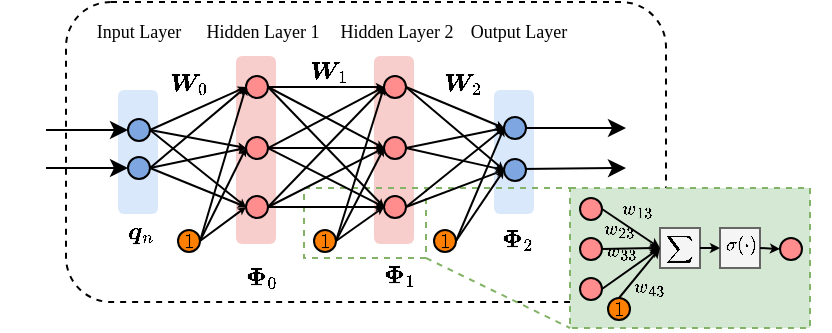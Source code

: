 <mxfile version="26.2.15">
  <diagram name="Page-1" id="PO6AWBiZqA4K_4CGN0Es">
    <mxGraphModel dx="407" dy="222" grid="1" gridSize="10" guides="1" tooltips="1" connect="1" arrows="1" fold="1" page="1" pageScale="1" pageWidth="1200" pageHeight="1600" math="1" shadow="0">
      <root>
        <mxCell id="0" />
        <mxCell id="-joh_1QA3JhNHQXmWk5C-199" value="area" style="locked=1;" parent="0" />
        <mxCell id="FAgdxb8KmqYoFSVoBM0i-1" value="" style="rounded=1;whiteSpace=wrap;html=1;dashed=1;" parent="-joh_1QA3JhNHQXmWk5C-199" vertex="1">
          <mxGeometry x="470" y="237" width="300" height="150" as="geometry" />
        </mxCell>
        <object label="DNN Boxes" id="ntlW8NFhvoEF-g6CEwiz-96">
          <mxCell style="locked=1;" parent="0" />
        </object>
        <mxCell id="-joh_1QA3JhNHQXmWk5C-141" value="" style="rounded=1;whiteSpace=wrap;html=1;strokeColor=none;fillColor=#dae8fc;" parent="ntlW8NFhvoEF-g6CEwiz-96" vertex="1">
          <mxGeometry x="496" y="281" width="20" height="62" as="geometry" />
        </mxCell>
        <mxCell id="-joh_1QA3JhNHQXmWk5C-143" value="" style="rounded=1;whiteSpace=wrap;html=1;strokeColor=none;fillColor=#f8cecc;" parent="ntlW8NFhvoEF-g6CEwiz-96" vertex="1">
          <mxGeometry x="555" y="264" width="20" height="94" as="geometry" />
        </mxCell>
        <mxCell id="-joh_1QA3JhNHQXmWk5C-145" value="" style="rounded=1;whiteSpace=wrap;html=1;strokeColor=none;fillColor=#f8cecc;" parent="ntlW8NFhvoEF-g6CEwiz-96" vertex="1">
          <mxGeometry x="624" y="264" width="20" height="94" as="geometry" />
        </mxCell>
        <mxCell id="-joh_1QA3JhNHQXmWk5C-146" value="" style="rounded=1;whiteSpace=wrap;html=1;strokeColor=none;fillColor=#dae8fc;" parent="ntlW8NFhvoEF-g6CEwiz-96" vertex="1">
          <mxGeometry x="684" y="281" width="20" height="62" as="geometry" />
        </mxCell>
        <mxCell id="-joh_1QA3JhNHQXmWk5C-209" value="Global signal" style="locked=1;" parent="0" />
        <mxCell id="-joh_1QA3JhNHQXmWk5C-210" value="" style="endArrow=classic;html=1;rounded=0;entryX=0;entryY=0.5;entryDx=0;entryDy=0;" parent="-joh_1QA3JhNHQXmWk5C-209" target="-joh_1QA3JhNHQXmWk5C-70" edge="1">
          <mxGeometry width="50" height="50" relative="1" as="geometry">
            <mxPoint x="460" y="301" as="sourcePoint" />
            <mxPoint x="450" y="370" as="targetPoint" />
          </mxGeometry>
        </mxCell>
        <mxCell id="-joh_1QA3JhNHQXmWk5C-212" value="" style="endArrow=classic;html=1;rounded=0;entryX=0;entryY=0.5;entryDx=0;entryDy=0;" parent="-joh_1QA3JhNHQXmWk5C-209" target="-joh_1QA3JhNHQXmWk5C-69" edge="1">
          <mxGeometry width="50" height="50" relative="1" as="geometry">
            <mxPoint x="460" y="320" as="sourcePoint" />
            <mxPoint x="511" y="311" as="targetPoint" />
          </mxGeometry>
        </mxCell>
        <mxCell id="-joh_1QA3JhNHQXmWk5C-213" value="" style="endArrow=classic;html=1;rounded=0;exitX=1;exitY=0.5;exitDx=0;exitDy=0;" parent="-joh_1QA3JhNHQXmWk5C-209" source="-joh_1QA3JhNHQXmWk5C-65" edge="1">
          <mxGeometry width="50" height="50" relative="1" as="geometry">
            <mxPoint x="900" y="330" as="sourcePoint" />
            <mxPoint x="750" y="300" as="targetPoint" />
          </mxGeometry>
        </mxCell>
        <mxCell id="-joh_1QA3JhNHQXmWk5C-214" value="" style="endArrow=classic;html=1;rounded=0;exitX=0.76;exitY=0.45;exitDx=0;exitDy=0;exitPerimeter=0;" parent="-joh_1QA3JhNHQXmWk5C-209" source="-joh_1QA3JhNHQXmWk5C-64" edge="1">
          <mxGeometry width="50" height="50" relative="1" as="geometry">
            <mxPoint x="460" y="330" as="sourcePoint" />
            <mxPoint x="750" y="320" as="targetPoint" />
          </mxGeometry>
        </mxCell>
        <object label="Small Area" id="ntlW8NFhvoEF-g6CEwiz-32">
          <mxCell style="locked=1;" parent="0" />
        </object>
        <mxCell id="-joh_1QA3JhNHQXmWk5C-157" value="" style="rounded=1;whiteSpace=wrap;html=1;shadow=0;fillColor=none;strokeColor=#82b366;strokeWidth=1;arcSize=0;dashed=1;" parent="ntlW8NFhvoEF-g6CEwiz-32" vertex="1">
          <mxGeometry x="589" y="330" width="61" height="35" as="geometry" />
        </mxCell>
        <mxCell id="-joh_1QA3JhNHQXmWk5C-159" value="" style="rounded=1;whiteSpace=wrap;html=1;arcSize=0;dashed=1;fillColor=#d5e8d4;strokeColor=#82b366;" parent="ntlW8NFhvoEF-g6CEwiz-32" vertex="1">
          <mxGeometry x="722" y="330" width="120" height="70" as="geometry" />
        </mxCell>
        <mxCell id="-joh_1QA3JhNHQXmWk5C-161" value="" style="endArrow=none;html=1;rounded=0;exitX=0;exitY=0;exitDx=0;exitDy=0;entryX=0;entryY=0;entryDx=0;entryDy=0;dashed=1;fillColor=#d5e8d4;strokeColor=#82b366;" parent="ntlW8NFhvoEF-g6CEwiz-32" source="-joh_1QA3JhNHQXmWk5C-157" target="-joh_1QA3JhNHQXmWk5C-159" edge="1">
          <mxGeometry width="50" height="50" relative="1" as="geometry">
            <mxPoint x="690" y="310" as="sourcePoint" />
            <mxPoint x="740" y="260" as="targetPoint" />
          </mxGeometry>
        </mxCell>
        <mxCell id="-joh_1QA3JhNHQXmWk5C-162" value="" style="endArrow=none;html=1;rounded=0;exitX=1;exitY=1;exitDx=0;exitDy=0;entryX=0;entryY=1;entryDx=0;entryDy=0;dashed=1;fillColor=#d5e8d4;strokeColor=#82b366;" parent="ntlW8NFhvoEF-g6CEwiz-32" source="-joh_1QA3JhNHQXmWk5C-157" target="-joh_1QA3JhNHQXmWk5C-159" edge="1">
          <mxGeometry width="50" height="50" relative="1" as="geometry">
            <mxPoint x="660" y="340" as="sourcePoint" />
            <mxPoint x="750" y="245" as="targetPoint" />
          </mxGeometry>
        </mxCell>
        <object label="Small Boxes" id="-joh_1QA3JhNHQXmWk5C-169">
          <mxCell style="locked=1;" parent="0" />
        </object>
        <mxCell id="-joh_1QA3JhNHQXmWk5C-170" value="" style="whiteSpace=wrap;html=1;fillColor=#f5f5f5;fontColor=#333333;strokeColor=#666666;" parent="-joh_1QA3JhNHQXmWk5C-169" vertex="1">
          <mxGeometry x="767" y="350" width="20" height="20" as="geometry" />
        </mxCell>
        <mxCell id="-joh_1QA3JhNHQXmWk5C-193" value="" style="whiteSpace=wrap;html=1;fillColor=#f5f5f5;fontColor=#333333;strokeColor=#666666;" parent="-joh_1QA3JhNHQXmWk5C-169" vertex="1">
          <mxGeometry x="797" y="350" width="20" height="20" as="geometry" />
        </mxCell>
        <object label="Small signal" id="-joh_1QA3JhNHQXmWk5C-177">
          <mxCell style="locked=1;" parent="0" />
        </object>
        <mxCell id="-joh_1QA3JhNHQXmWk5C-181" value="" style="endArrow=classic;html=1;rounded=0;exitX=1;exitY=0.5;exitDx=0;exitDy=0;entryX=0;entryY=0.5;entryDx=0;entryDy=0;strokeWidth=1;endSize=2;" parent="-joh_1QA3JhNHQXmWk5C-177" source="-joh_1QA3JhNHQXmWk5C-175" target="-joh_1QA3JhNHQXmWk5C-170" edge="1">
          <mxGeometry width="50" height="50" relative="1" as="geometry">
            <mxPoint x="737" y="375" as="sourcePoint" />
            <mxPoint x="787" y="325" as="targetPoint" />
          </mxGeometry>
        </mxCell>
        <mxCell id="-joh_1QA3JhNHQXmWk5C-182" value="" style="endArrow=classic;html=1;rounded=0;exitX=0.5;exitY=0;exitDx=0;exitDy=0;entryX=0;entryY=0.5;entryDx=0;entryDy=0;strokeWidth=1;endSize=2;" parent="-joh_1QA3JhNHQXmWk5C-177" source="-joh_1QA3JhNHQXmWk5C-176" target="-joh_1QA3JhNHQXmWk5C-170" edge="1">
          <mxGeometry width="50" height="50" relative="1" as="geometry">
            <mxPoint x="748" y="391" as="sourcePoint" />
            <mxPoint x="766" y="371" as="targetPoint" />
          </mxGeometry>
        </mxCell>
        <mxCell id="-joh_1QA3JhNHQXmWk5C-183" value="" style="endArrow=classic;html=1;rounded=0;exitX=1;exitY=0.5;exitDx=0;exitDy=0;entryX=0;entryY=0.5;entryDx=0;entryDy=0;strokeWidth=1;endSize=2;" parent="-joh_1QA3JhNHQXmWk5C-177" source="-joh_1QA3JhNHQXmWk5C-174" target="-joh_1QA3JhNHQXmWk5C-170" edge="1">
          <mxGeometry width="50" height="50" relative="1" as="geometry">
            <mxPoint x="757" y="395" as="sourcePoint" />
            <mxPoint x="766" y="371" as="targetPoint" />
          </mxGeometry>
        </mxCell>
        <mxCell id="-joh_1QA3JhNHQXmWk5C-184" value="" style="endArrow=classic;html=1;rounded=0;exitX=1;exitY=0.5;exitDx=0;exitDy=0;entryX=0;entryY=0.5;entryDx=0;entryDy=0;strokeWidth=1;endSize=2;" parent="-joh_1QA3JhNHQXmWk5C-177" source="-joh_1QA3JhNHQXmWk5C-173" target="-joh_1QA3JhNHQXmWk5C-170" edge="1">
          <mxGeometry width="50" height="50" relative="1" as="geometry">
            <mxPoint x="748" y="370" as="sourcePoint" />
            <mxPoint x="766" y="371" as="targetPoint" />
          </mxGeometry>
        </mxCell>
        <mxCell id="-joh_1QA3JhNHQXmWk5C-192" value="" style="endArrow=classic;html=1;rounded=0;exitX=1;exitY=0.5;exitDx=0;exitDy=0;strokeWidth=1;endSize=2;" parent="-joh_1QA3JhNHQXmWk5C-177" source="-joh_1QA3JhNHQXmWk5C-170" edge="1">
          <mxGeometry width="50" height="50" relative="1" as="geometry">
            <mxPoint x="748" y="351" as="sourcePoint" />
            <mxPoint x="797" y="360" as="targetPoint" />
          </mxGeometry>
        </mxCell>
        <mxCell id="-joh_1QA3JhNHQXmWk5C-196" value="" style="endArrow=classic;html=1;rounded=0;strokeWidth=1;endSize=2;exitX=1;exitY=0.5;exitDx=0;exitDy=0;entryX=0;entryY=0.5;entryDx=0;entryDy=0;" parent="-joh_1QA3JhNHQXmWk5C-177" source="-joh_1QA3JhNHQXmWk5C-193" target="-joh_1QA3JhNHQXmWk5C-195" edge="1">
          <mxGeometry width="50" height="50" relative="1" as="geometry">
            <mxPoint x="787" y="295" as="sourcePoint" />
            <mxPoint x="837" y="305" as="targetPoint" />
          </mxGeometry>
        </mxCell>
        <object label="Small Greec" id="-joh_1QA3JhNHQXmWk5C-171">
          <mxCell style="locked=1;" parent="0" />
        </object>
        <mxCell id="-joh_1QA3JhNHQXmWk5C-172" value="$$\sum$$" style="text;html=1;align=center;verticalAlign=middle;resizable=0;points=[];autosize=1;strokeColor=none;fillColor=none;fontSize=8;" parent="-joh_1QA3JhNHQXmWk5C-171" vertex="1">
          <mxGeometry x="746" y="350" width="60" height="20" as="geometry" />
        </mxCell>
        <mxCell id="-joh_1QA3JhNHQXmWk5C-186" value="$$w_{13}$$" style="text;html=1;align=center;verticalAlign=middle;resizable=0;points=[];autosize=1;strokeColor=none;fillColor=none;fontSize=8;" parent="-joh_1QA3JhNHQXmWk5C-171" vertex="1">
          <mxGeometry x="720" y="331" width="70" height="20" as="geometry" />
        </mxCell>
        <mxCell id="-joh_1QA3JhNHQXmWk5C-187" value="$$w_{23}$$" style="text;html=1;align=center;verticalAlign=middle;resizable=0;points=[];autosize=1;strokeColor=none;fillColor=none;fontSize=8;" parent="-joh_1QA3JhNHQXmWk5C-171" vertex="1">
          <mxGeometry x="711" y="341" width="70" height="20" as="geometry" />
        </mxCell>
        <mxCell id="-joh_1QA3JhNHQXmWk5C-188" value="$$w_{33}$$" style="text;html=1;align=center;verticalAlign=middle;resizable=0;points=[];autosize=1;strokeColor=none;fillColor=none;fontSize=8;" parent="-joh_1QA3JhNHQXmWk5C-171" vertex="1">
          <mxGeometry x="712" y="352" width="70" height="20" as="geometry" />
        </mxCell>
        <mxCell id="-joh_1QA3JhNHQXmWk5C-189" value="$$w_{43}$$" style="text;html=1;align=center;verticalAlign=middle;resizable=0;points=[];autosize=1;strokeColor=none;fillColor=none;fontSize=8;" parent="-joh_1QA3JhNHQXmWk5C-171" vertex="1">
          <mxGeometry x="726" y="370" width="70" height="20" as="geometry" />
        </mxCell>
        <mxCell id="-joh_1QA3JhNHQXmWk5C-194" value="$$\sigma(\cdot)$$" style="text;html=1;align=center;verticalAlign=middle;resizable=0;points=[];autosize=1;strokeColor=none;fillColor=none;fontSize=8;" parent="-joh_1QA3JhNHQXmWk5C-171" vertex="1">
          <mxGeometry x="762" y="348" width="90" height="20" as="geometry" />
        </mxCell>
        <object label="Small weight" id="-joh_1QA3JhNHQXmWk5C-168">
          <mxCell style="" parent="0" />
        </object>
        <mxCell id="-joh_1QA3JhNHQXmWk5C-173" value="" style="ellipse;whiteSpace=wrap;html=1;aspect=fixed;fillColor=#FF8D8D;" parent="-joh_1QA3JhNHQXmWk5C-168" vertex="1">
          <mxGeometry x="727" y="335.0" width="11" height="11" as="geometry" />
        </mxCell>
        <mxCell id="-joh_1QA3JhNHQXmWk5C-174" value="" style="ellipse;whiteSpace=wrap;html=1;aspect=fixed;fillColor=#FF8D8D;" parent="-joh_1QA3JhNHQXmWk5C-168" vertex="1">
          <mxGeometry x="727" y="355.0" width="11" height="11" as="geometry" />
        </mxCell>
        <mxCell id="-joh_1QA3JhNHQXmWk5C-175" value="" style="ellipse;whiteSpace=wrap;html=1;aspect=fixed;fillColor=#FF8D8D;" parent="-joh_1QA3JhNHQXmWk5C-168" vertex="1">
          <mxGeometry x="727" y="375.0" width="11" height="11" as="geometry" />
        </mxCell>
        <mxCell id="-joh_1QA3JhNHQXmWk5C-176" value="&lt;span style=&quot;font-size: 9px;&quot;&gt;$$1$$&lt;/span&gt;" style="ellipse;whiteSpace=wrap;html=1;aspect=fixed;fillColor=#FF8000;" parent="-joh_1QA3JhNHQXmWk5C-168" vertex="1">
          <mxGeometry x="741" y="385.0" width="11" height="11" as="geometry" />
        </mxCell>
        <mxCell id="-joh_1QA3JhNHQXmWk5C-195" value="" style="ellipse;whiteSpace=wrap;html=1;aspect=fixed;fillColor=#FF8D8D;" parent="-joh_1QA3JhNHQXmWk5C-168" vertex="1">
          <mxGeometry x="827" y="355.0" width="11" height="11" as="geometry" />
        </mxCell>
        <object label="DNN signal" id="PvffXtldvGFclzvf1Mkj-34">
          <mxCell style="locked=1;" parent="0" />
        </object>
        <mxCell id="-joh_1QA3JhNHQXmWk5C-73" value="" style="endArrow=classic;html=1;rounded=0;exitX=1;exitY=0.5;exitDx=0;exitDy=0;entryX=0;entryY=0.5;entryDx=0;entryDy=0;strokeWidth=1;endSize=1;" parent="PvffXtldvGFclzvf1Mkj-34" source="-joh_1QA3JhNHQXmWk5C-70" target="-joh_1QA3JhNHQXmWk5C-68" edge="1">
          <mxGeometry width="50" height="50" relative="1" as="geometry">
            <mxPoint x="580" y="330" as="sourcePoint" />
            <mxPoint x="630" y="280" as="targetPoint" />
          </mxGeometry>
        </mxCell>
        <mxCell id="-joh_1QA3JhNHQXmWk5C-95" value="" style="endArrow=classic;html=1;rounded=0;exitX=1;exitY=0.5;exitDx=0;exitDy=0;entryX=0;entryY=0.5;entryDx=0;entryDy=0;strokeWidth=1;endSize=1;" parent="PvffXtldvGFclzvf1Mkj-34" source="-joh_1QA3JhNHQXmWk5C-69" target="-joh_1QA3JhNHQXmWk5C-68" edge="1">
          <mxGeometry width="50" height="50" relative="1" as="geometry">
            <mxPoint x="540" y="320" as="sourcePoint" />
            <mxPoint x="570" y="350" as="targetPoint" />
          </mxGeometry>
        </mxCell>
        <mxCell id="-joh_1QA3JhNHQXmWk5C-96" value="" style="endArrow=classic;html=1;rounded=0;exitX=1;exitY=0.5;exitDx=0;exitDy=0;entryX=0;entryY=0.5;entryDx=0;entryDy=0;strokeWidth=1;endSize=1;" parent="PvffXtldvGFclzvf1Mkj-34" source="-joh_1QA3JhNHQXmWk5C-69" target="-joh_1QA3JhNHQXmWk5C-66" edge="1">
          <mxGeometry width="50" height="50" relative="1" as="geometry">
            <mxPoint x="550" y="330" as="sourcePoint" />
            <mxPoint x="580" y="360" as="targetPoint" />
          </mxGeometry>
        </mxCell>
        <mxCell id="-joh_1QA3JhNHQXmWk5C-97" value="" style="endArrow=classic;html=1;rounded=0;exitX=1;exitY=0.5;exitDx=0;exitDy=0;entryX=0;entryY=0.5;entryDx=0;entryDy=0;strokeWidth=1;endSize=1;" parent="PvffXtldvGFclzvf1Mkj-34" source="-joh_1QA3JhNHQXmWk5C-69" target="-joh_1QA3JhNHQXmWk5C-67" edge="1">
          <mxGeometry width="50" height="50" relative="1" as="geometry">
            <mxPoint x="560" y="340" as="sourcePoint" />
            <mxPoint x="590" y="370" as="targetPoint" />
          </mxGeometry>
        </mxCell>
        <mxCell id="-joh_1QA3JhNHQXmWk5C-98" value="" style="endArrow=classic;html=1;rounded=0;exitX=1;exitY=0.5;exitDx=0;exitDy=0;entryX=0;entryY=0.5;entryDx=0;entryDy=0;strokeWidth=1;endSize=1;" parent="PvffXtldvGFclzvf1Mkj-34" source="-joh_1QA3JhNHQXmWk5C-70" target="-joh_1QA3JhNHQXmWk5C-66" edge="1">
          <mxGeometry width="50" height="50" relative="1" as="geometry">
            <mxPoint x="570" y="350" as="sourcePoint" />
            <mxPoint x="600" y="380" as="targetPoint" />
          </mxGeometry>
        </mxCell>
        <mxCell id="-joh_1QA3JhNHQXmWk5C-99" value="" style="endArrow=classic;html=1;rounded=0;exitX=1;exitY=0.5;exitDx=0;exitDy=0;entryX=0;entryY=0.5;entryDx=0;entryDy=0;strokeWidth=1;endSize=1;" parent="PvffXtldvGFclzvf1Mkj-34" source="-joh_1QA3JhNHQXmWk5C-70" target="-joh_1QA3JhNHQXmWk5C-67" edge="1">
          <mxGeometry width="50" height="50" relative="1" as="geometry">
            <mxPoint x="580" y="360" as="sourcePoint" />
            <mxPoint x="610" y="390" as="targetPoint" />
          </mxGeometry>
        </mxCell>
        <mxCell id="-joh_1QA3JhNHQXmWk5C-107" value="" style="endArrow=classic;html=1;rounded=0;exitX=1;exitY=0.5;exitDx=0;exitDy=0;entryX=0;entryY=0.5;entryDx=0;entryDy=0;strokeWidth=1;endSize=1;" parent="PvffXtldvGFclzvf1Mkj-34" source="-joh_1QA3JhNHQXmWk5C-104" target="-joh_1QA3JhNHQXmWk5C-68" edge="1">
          <mxGeometry width="50" height="50" relative="1" as="geometry">
            <mxPoint x="540" y="320" as="sourcePoint" />
            <mxPoint x="570" y="350" as="targetPoint" />
          </mxGeometry>
        </mxCell>
        <mxCell id="-joh_1QA3JhNHQXmWk5C-108" value="" style="endArrow=classic;html=1;rounded=0;exitX=1;exitY=0.5;exitDx=0;exitDy=0;entryX=0;entryY=0.5;entryDx=0;entryDy=0;strokeWidth=1;endSize=1;" parent="PvffXtldvGFclzvf1Mkj-34" source="-joh_1QA3JhNHQXmWk5C-104" target="-joh_1QA3JhNHQXmWk5C-67" edge="1">
          <mxGeometry width="50" height="50" relative="1" as="geometry">
            <mxPoint x="550" y="330" as="sourcePoint" />
            <mxPoint x="580" y="360" as="targetPoint" />
          </mxGeometry>
        </mxCell>
        <mxCell id="-joh_1QA3JhNHQXmWk5C-109" value="" style="endArrow=classic;html=1;rounded=0;exitX=1;exitY=0.5;exitDx=0;exitDy=0;entryX=0;entryY=0.5;entryDx=0;entryDy=0;strokeWidth=1;endSize=1;" parent="PvffXtldvGFclzvf1Mkj-34" source="-joh_1QA3JhNHQXmWk5C-104" target="-joh_1QA3JhNHQXmWk5C-66" edge="1">
          <mxGeometry width="50" height="50" relative="1" as="geometry">
            <mxPoint x="560" y="340" as="sourcePoint" />
            <mxPoint x="590" y="370" as="targetPoint" />
          </mxGeometry>
        </mxCell>
        <mxCell id="-joh_1QA3JhNHQXmWk5C-110" value="" style="endArrow=classic;html=1;rounded=0;exitX=1;exitY=0.5;exitDx=0;exitDy=0;entryX=0;entryY=0.5;entryDx=0;entryDy=0;strokeWidth=1;endSize=1;" parent="PvffXtldvGFclzvf1Mkj-34" source="-joh_1QA3JhNHQXmWk5C-105" target="-joh_1QA3JhNHQXmWk5C-63" edge="1">
          <mxGeometry width="50" height="50" relative="1" as="geometry">
            <mxPoint x="570" y="350" as="sourcePoint" />
            <mxPoint x="600" y="380" as="targetPoint" />
          </mxGeometry>
        </mxCell>
        <mxCell id="-joh_1QA3JhNHQXmWk5C-111" value="" style="endArrow=classic;html=1;rounded=0;exitX=1;exitY=0.5;exitDx=0;exitDy=0;entryX=0;entryY=0.5;entryDx=0;entryDy=0;strokeWidth=1;endSize=1;" parent="PvffXtldvGFclzvf1Mkj-34" source="-joh_1QA3JhNHQXmWk5C-68" target="-joh_1QA3JhNHQXmWk5C-63" edge="1">
          <mxGeometry width="50" height="50" relative="1" as="geometry">
            <mxPoint x="580" y="360" as="sourcePoint" />
            <mxPoint x="610" y="390" as="targetPoint" />
          </mxGeometry>
        </mxCell>
        <mxCell id="-joh_1QA3JhNHQXmWk5C-112" value="" style="endArrow=classic;html=1;rounded=0;exitX=1;exitY=0.5;exitDx=0;exitDy=0;entryX=0;entryY=0.5;entryDx=0;entryDy=0;strokeWidth=1;endSize=1;" parent="PvffXtldvGFclzvf1Mkj-34" source="-joh_1QA3JhNHQXmWk5C-67" target="-joh_1QA3JhNHQXmWk5C-63" edge="1">
          <mxGeometry width="50" height="50" relative="1" as="geometry">
            <mxPoint x="590" y="370" as="sourcePoint" />
            <mxPoint x="620" y="400" as="targetPoint" />
          </mxGeometry>
        </mxCell>
        <mxCell id="-joh_1QA3JhNHQXmWk5C-113" value="" style="endArrow=classic;html=1;rounded=0;exitX=1;exitY=0.5;exitDx=0;exitDy=0;entryX=0;entryY=0.5;entryDx=0;entryDy=0;strokeWidth=1;endSize=1;" parent="PvffXtldvGFclzvf1Mkj-34" source="-joh_1QA3JhNHQXmWk5C-66" target="-joh_1QA3JhNHQXmWk5C-63" edge="1">
          <mxGeometry width="50" height="50" relative="1" as="geometry">
            <mxPoint x="600" y="380" as="sourcePoint" />
            <mxPoint x="630" y="410" as="targetPoint" />
          </mxGeometry>
        </mxCell>
        <mxCell id="-joh_1QA3JhNHQXmWk5C-114" value="" style="endArrow=classic;html=1;rounded=0;exitX=1;exitY=0.5;exitDx=0;exitDy=0;entryX=0;entryY=0.5;entryDx=0;entryDy=0;strokeWidth=1;endSize=1;" parent="PvffXtldvGFclzvf1Mkj-34" source="-joh_1QA3JhNHQXmWk5C-105" target="-joh_1QA3JhNHQXmWk5C-62" edge="1">
          <mxGeometry width="50" height="50" relative="1" as="geometry">
            <mxPoint x="610" y="390" as="sourcePoint" />
            <mxPoint x="640" y="420" as="targetPoint" />
          </mxGeometry>
        </mxCell>
        <mxCell id="-joh_1QA3JhNHQXmWk5C-115" value="" style="endArrow=classic;html=1;rounded=0;exitX=1;exitY=0.5;exitDx=0;exitDy=0;entryX=0;entryY=0.5;entryDx=0;entryDy=0;strokeWidth=1;endSize=1;" parent="PvffXtldvGFclzvf1Mkj-34" source="-joh_1QA3JhNHQXmWk5C-105" target="-joh_1QA3JhNHQXmWk5C-61" edge="1">
          <mxGeometry width="50" height="50" relative="1" as="geometry">
            <mxPoint x="610" y="350" as="sourcePoint" />
            <mxPoint x="640" y="380" as="targetPoint" />
          </mxGeometry>
        </mxCell>
        <mxCell id="-joh_1QA3JhNHQXmWk5C-117" value="" style="endArrow=classic;html=1;rounded=0;exitX=1;exitY=0.5;exitDx=0;exitDy=0;entryX=0;entryY=0.5;entryDx=0;entryDy=0;strokeWidth=1;endSize=1;" parent="PvffXtldvGFclzvf1Mkj-34" source="-joh_1QA3JhNHQXmWk5C-68" target="-joh_1QA3JhNHQXmWk5C-62" edge="1">
          <mxGeometry width="50" height="50" relative="1" as="geometry">
            <mxPoint x="580" y="320" as="sourcePoint" />
            <mxPoint x="610" y="350" as="targetPoint" />
          </mxGeometry>
        </mxCell>
        <mxCell id="-joh_1QA3JhNHQXmWk5C-118" value="" style="endArrow=classic;html=1;rounded=0;exitX=1;exitY=0.5;exitDx=0;exitDy=0;entryX=0;entryY=0.5;entryDx=0;entryDy=0;strokeWidth=1;endSize=1;" parent="PvffXtldvGFclzvf1Mkj-34" source="-joh_1QA3JhNHQXmWk5C-68" target="-joh_1QA3JhNHQXmWk5C-61" edge="1">
          <mxGeometry width="50" height="50" relative="1" as="geometry">
            <mxPoint x="590" y="330" as="sourcePoint" />
            <mxPoint x="620" y="360" as="targetPoint" />
          </mxGeometry>
        </mxCell>
        <mxCell id="-joh_1QA3JhNHQXmWk5C-119" value="" style="endArrow=classic;html=1;rounded=0;exitX=1;exitY=0.5;exitDx=0;exitDy=0;entryX=0;entryY=0.5;entryDx=0;entryDy=0;strokeWidth=1;endSize=1;" parent="PvffXtldvGFclzvf1Mkj-34" source="-joh_1QA3JhNHQXmWk5C-67" target="-joh_1QA3JhNHQXmWk5C-62" edge="1">
          <mxGeometry width="50" height="50" relative="1" as="geometry">
            <mxPoint x="600" y="340" as="sourcePoint" />
            <mxPoint x="630" y="370" as="targetPoint" />
          </mxGeometry>
        </mxCell>
        <mxCell id="-joh_1QA3JhNHQXmWk5C-120" value="" style="endArrow=classic;html=1;rounded=0;exitX=1;exitY=0.5;exitDx=0;exitDy=0;entryX=0;entryY=0.5;entryDx=0;entryDy=0;strokeWidth=1;endSize=1;" parent="PvffXtldvGFclzvf1Mkj-34" source="-joh_1QA3JhNHQXmWk5C-67" target="-joh_1QA3JhNHQXmWk5C-61" edge="1">
          <mxGeometry width="50" height="50" relative="1" as="geometry">
            <mxPoint x="610" y="350" as="sourcePoint" />
            <mxPoint x="640" y="380" as="targetPoint" />
          </mxGeometry>
        </mxCell>
        <mxCell id="-joh_1QA3JhNHQXmWk5C-121" value="" style="endArrow=classic;html=1;rounded=0;exitX=1;exitY=0.5;exitDx=0;exitDy=0;entryX=0;entryY=0.5;entryDx=0;entryDy=0;strokeWidth=1;endSize=1;" parent="PvffXtldvGFclzvf1Mkj-34" source="-joh_1QA3JhNHQXmWk5C-66" target="-joh_1QA3JhNHQXmWk5C-61" edge="1">
          <mxGeometry width="50" height="50" relative="1" as="geometry">
            <mxPoint x="620" y="360" as="sourcePoint" />
            <mxPoint x="650" y="390" as="targetPoint" />
          </mxGeometry>
        </mxCell>
        <mxCell id="-joh_1QA3JhNHQXmWk5C-122" value="" style="endArrow=classic;html=1;rounded=0;exitX=1;exitY=0.5;exitDx=0;exitDy=0;entryX=0;entryY=0.5;entryDx=0;entryDy=0;strokeWidth=1;endSize=1;" parent="PvffXtldvGFclzvf1Mkj-34" source="-joh_1QA3JhNHQXmWk5C-106" target="-joh_1QA3JhNHQXmWk5C-64" edge="1">
          <mxGeometry width="50" height="50" relative="1" as="geometry">
            <mxPoint x="581" y="376" as="sourcePoint" />
            <mxPoint x="610" y="309" as="targetPoint" />
          </mxGeometry>
        </mxCell>
        <mxCell id="-joh_1QA3JhNHQXmWk5C-123" value="" style="endArrow=classic;html=1;rounded=0;exitX=1;exitY=0.5;exitDx=0;exitDy=0;entryX=0;entryY=0.5;entryDx=0;entryDy=0;strokeWidth=1;endSize=1;" parent="PvffXtldvGFclzvf1Mkj-34" source="-joh_1QA3JhNHQXmWk5C-63" target="-joh_1QA3JhNHQXmWk5C-64" edge="1">
          <mxGeometry width="50" height="50" relative="1" as="geometry">
            <mxPoint x="640" y="367" as="sourcePoint" />
            <mxPoint x="669" y="300" as="targetPoint" />
          </mxGeometry>
        </mxCell>
        <mxCell id="-joh_1QA3JhNHQXmWk5C-124" value="" style="endArrow=classic;html=1;rounded=0;exitX=1;exitY=0.5;exitDx=0;exitDy=0;entryX=0;entryY=0.5;entryDx=0;entryDy=0;strokeWidth=1;endSize=1;" parent="PvffXtldvGFclzvf1Mkj-34" source="-joh_1QA3JhNHQXmWk5C-62" target="-joh_1QA3JhNHQXmWk5C-64" edge="1">
          <mxGeometry width="50" height="50" relative="1" as="geometry">
            <mxPoint x="621" y="350" as="sourcePoint" />
            <mxPoint x="650" y="341" as="targetPoint" />
          </mxGeometry>
        </mxCell>
        <mxCell id="-joh_1QA3JhNHQXmWk5C-125" value="" style="endArrow=classic;html=1;rounded=0;exitX=1;exitY=0.5;exitDx=0;exitDy=0;entryX=0;entryY=0.5;entryDx=0;entryDy=0;strokeWidth=1;endSize=1;" parent="PvffXtldvGFclzvf1Mkj-34" source="-joh_1QA3JhNHQXmWk5C-61" target="-joh_1QA3JhNHQXmWk5C-64" edge="1">
          <mxGeometry width="50" height="50" relative="1" as="geometry">
            <mxPoint x="631" y="360" as="sourcePoint" />
            <mxPoint x="660" y="351" as="targetPoint" />
          </mxGeometry>
        </mxCell>
        <mxCell id="-joh_1QA3JhNHQXmWk5C-126" value="" style="endArrow=classic;html=1;rounded=0;exitX=1;exitY=0.5;exitDx=0;exitDy=0;entryX=0;entryY=0.5;entryDx=0;entryDy=0;strokeWidth=1;endSize=1;" parent="PvffXtldvGFclzvf1Mkj-34" source="-joh_1QA3JhNHQXmWk5C-106" target="-joh_1QA3JhNHQXmWk5C-65" edge="1">
          <mxGeometry width="50" height="50" relative="1" as="geometry">
            <mxPoint x="641" y="370" as="sourcePoint" />
            <mxPoint x="670" y="361" as="targetPoint" />
          </mxGeometry>
        </mxCell>
        <mxCell id="-joh_1QA3JhNHQXmWk5C-127" value="" style="endArrow=classic;html=1;rounded=0;exitX=1;exitY=0.5;exitDx=0;exitDy=0;entryX=0;entryY=0.5;entryDx=0;entryDy=0;strokeWidth=1;endSize=1;" parent="PvffXtldvGFclzvf1Mkj-34" source="-joh_1QA3JhNHQXmWk5C-63" target="-joh_1QA3JhNHQXmWk5C-65" edge="1">
          <mxGeometry width="50" height="50" relative="1" as="geometry">
            <mxPoint x="651" y="380" as="sourcePoint" />
            <mxPoint x="680" y="371" as="targetPoint" />
          </mxGeometry>
        </mxCell>
        <mxCell id="-joh_1QA3JhNHQXmWk5C-128" value="" style="endArrow=classic;html=1;rounded=0;exitX=1;exitY=0.5;exitDx=0;exitDy=0;entryX=0;entryY=0.5;entryDx=0;entryDy=0;strokeWidth=1;endSize=1;" parent="PvffXtldvGFclzvf1Mkj-34" source="-joh_1QA3JhNHQXmWk5C-62" target="-joh_1QA3JhNHQXmWk5C-65" edge="1">
          <mxGeometry width="50" height="50" relative="1" as="geometry">
            <mxPoint x="650" y="339" as="sourcePoint" />
            <mxPoint x="679" y="330" as="targetPoint" />
          </mxGeometry>
        </mxCell>
        <mxCell id="-joh_1QA3JhNHQXmWk5C-129" value="" style="endArrow=classic;html=1;rounded=0;exitX=1;exitY=0.5;exitDx=0;exitDy=0;entryX=0;entryY=0.5;entryDx=0;entryDy=0;strokeWidth=1;endSize=1;" parent="PvffXtldvGFclzvf1Mkj-34" source="-joh_1QA3JhNHQXmWk5C-61" target="-joh_1QA3JhNHQXmWk5C-65" edge="1">
          <mxGeometry width="50" height="50" relative="1" as="geometry">
            <mxPoint x="671" y="400" as="sourcePoint" />
            <mxPoint x="700" y="391" as="targetPoint" />
          </mxGeometry>
        </mxCell>
        <mxCell id="-joh_1QA3JhNHQXmWk5C-197" value="" style="endArrow=classic;html=1;rounded=0;entryX=0;entryY=0.5;entryDx=0;entryDy=0;strokeWidth=1;endSize=1;exitX=1;exitY=0.5;exitDx=0;exitDy=0;" parent="PvffXtldvGFclzvf1Mkj-34" source="-joh_1QA3JhNHQXmWk5C-66" target="-joh_1QA3JhNHQXmWk5C-62" edge="1">
          <mxGeometry width="50" height="50" relative="1" as="geometry">
            <mxPoint x="600" y="290" as="sourcePoint" />
            <mxPoint x="639" y="350" as="targetPoint" />
          </mxGeometry>
        </mxCell>
        <object label="DNN weights" id="ntlW8NFhvoEF-g6CEwiz-56">
          <mxCell style="locked=1;" parent="0" />
        </object>
        <mxCell id="-joh_1QA3JhNHQXmWk5C-61" value="" style="ellipse;whiteSpace=wrap;html=1;aspect=fixed;fillColor=#FF8D8D;" parent="ntlW8NFhvoEF-g6CEwiz-56" vertex="1">
          <mxGeometry x="629" y="274.0" width="11" height="11" as="geometry" />
        </mxCell>
        <mxCell id="-joh_1QA3JhNHQXmWk5C-62" value="" style="ellipse;whiteSpace=wrap;html=1;aspect=fixed;fillColor=#FF8D8D;" parent="ntlW8NFhvoEF-g6CEwiz-56" vertex="1">
          <mxGeometry x="629" y="304.51" width="11" height="11" as="geometry" />
        </mxCell>
        <mxCell id="-joh_1QA3JhNHQXmWk5C-63" value="" style="ellipse;whiteSpace=wrap;html=1;aspect=fixed;fillColor=#FF8D8D;" parent="ntlW8NFhvoEF-g6CEwiz-56" vertex="1">
          <mxGeometry x="629" y="334.0" width="11" height="11" as="geometry" />
        </mxCell>
        <mxCell id="-joh_1QA3JhNHQXmWk5C-64" value="" style="ellipse;whiteSpace=wrap;html=1;aspect=fixed;fillColor=#7EA6E0;" parent="ntlW8NFhvoEF-g6CEwiz-56" vertex="1">
          <mxGeometry x="689" y="315.51" width="11" height="11" as="geometry" />
        </mxCell>
        <mxCell id="-joh_1QA3JhNHQXmWk5C-65" value="" style="ellipse;whiteSpace=wrap;html=1;aspect=fixed;fillColor=#7EA6E0;" parent="ntlW8NFhvoEF-g6CEwiz-56" vertex="1">
          <mxGeometry x="689" y="294.51" width="11" height="11" as="geometry" />
        </mxCell>
        <mxCell id="-joh_1QA3JhNHQXmWk5C-66" value="" style="ellipse;whiteSpace=wrap;html=1;aspect=fixed;fillColor=#FF8D8D;" parent="ntlW8NFhvoEF-g6CEwiz-56" vertex="1">
          <mxGeometry x="560" y="274.0" width="11" height="11" as="geometry" />
        </mxCell>
        <mxCell id="-joh_1QA3JhNHQXmWk5C-67" value="" style="ellipse;whiteSpace=wrap;html=1;aspect=fixed;fillColor=#FF8D8D;" parent="ntlW8NFhvoEF-g6CEwiz-56" vertex="1">
          <mxGeometry x="560" y="304.51" width="11" height="11" as="geometry" />
        </mxCell>
        <mxCell id="-joh_1QA3JhNHQXmWk5C-68" value="" style="ellipse;whiteSpace=wrap;html=1;aspect=fixed;fillColor=#FF8D8D;" parent="ntlW8NFhvoEF-g6CEwiz-56" vertex="1">
          <mxGeometry x="560" y="334.0" width="11" height="11" as="geometry" />
        </mxCell>
        <mxCell id="-joh_1QA3JhNHQXmWk5C-69" value="" style="ellipse;whiteSpace=wrap;html=1;aspect=fixed;fillColor=#7EA6E0;" parent="ntlW8NFhvoEF-g6CEwiz-56" vertex="1">
          <mxGeometry x="501" y="314.51" width="11" height="11" as="geometry" />
        </mxCell>
        <mxCell id="-joh_1QA3JhNHQXmWk5C-70" value="" style="ellipse;whiteSpace=wrap;html=1;aspect=fixed;fillColor=#7EA6E0;" parent="ntlW8NFhvoEF-g6CEwiz-56" vertex="1">
          <mxGeometry x="501" y="295.51" width="11" height="11" as="geometry" />
        </mxCell>
        <mxCell id="-joh_1QA3JhNHQXmWk5C-104" value="$$1$$" style="ellipse;whiteSpace=wrap;html=1;aspect=fixed;fontSize=9;fillColor=#FF8000;" parent="ntlW8NFhvoEF-g6CEwiz-56" vertex="1">
          <mxGeometry x="526" y="351.0" width="11" height="11" as="geometry" />
        </mxCell>
        <mxCell id="-joh_1QA3JhNHQXmWk5C-105" value="&lt;span style=&quot;font-size: 9px;&quot;&gt;$$1$$&lt;/span&gt;" style="ellipse;whiteSpace=wrap;html=1;aspect=fixed;fillColor=#FF8000;" parent="ntlW8NFhvoEF-g6CEwiz-56" vertex="1">
          <mxGeometry x="594" y="351.0" width="11" height="11" as="geometry" />
        </mxCell>
        <mxCell id="-joh_1QA3JhNHQXmWk5C-106" value="&lt;span style=&quot;font-size: 9px;&quot;&gt;$$1$$&lt;/span&gt;" style="ellipse;whiteSpace=wrap;html=1;aspect=fixed;fillColor=#FF8000;" parent="ntlW8NFhvoEF-g6CEwiz-56" vertex="1">
          <mxGeometry x="654" y="351.0" width="11" height="11" as="geometry" />
        </mxCell>
        <object label="DNN Greec" id="ntlW8NFhvoEF-g6CEwiz-81">
          <mxCell style="locked=1;" parent="0" />
        </object>
        <mxCell id="-joh_1QA3JhNHQXmWk5C-134" value="$$\boldsymbol{q}_n$$" style="text;html=1;align=center;verticalAlign=middle;resizable=0;points=[];autosize=1;strokeColor=none;fillColor=none;fontFamily=Times New Roman;" parent="ntlW8NFhvoEF-g6CEwiz-81" vertex="1">
          <mxGeometry x="437" y="336" width="140" height="30" as="geometry" />
        </mxCell>
        <mxCell id="-joh_1QA3JhNHQXmWk5C-135" value="$$\boldsymbol{W}_0$$" style="text;html=1;align=center;verticalAlign=middle;resizable=0;points=[];autosize=1;strokeColor=none;fillColor=none;fontFamily=Times New Roman;" parent="ntlW8NFhvoEF-g6CEwiz-81" vertex="1">
          <mxGeometry x="461" y="262" width="140" height="30" as="geometry" />
        </mxCell>
        <mxCell id="-joh_1QA3JhNHQXmWk5C-136" value="$$\boldsymbol{W}_1$$" style="text;html=1;align=center;verticalAlign=middle;resizable=0;points=[];autosize=1;strokeColor=none;fillColor=none;fontFamily=Times New Roman;" parent="ntlW8NFhvoEF-g6CEwiz-81" vertex="1">
          <mxGeometry x="531" y="256" width="140" height="30" as="geometry" />
        </mxCell>
        <mxCell id="-joh_1QA3JhNHQXmWk5C-137" value="$$\boldsymbol{W}_2$$" style="text;html=1;align=center;verticalAlign=middle;resizable=0;points=[];autosize=1;strokeColor=none;fillColor=none;fontFamily=Times New Roman;" parent="ntlW8NFhvoEF-g6CEwiz-81" vertex="1">
          <mxGeometry x="598" y="262" width="140" height="30" as="geometry" />
        </mxCell>
        <mxCell id="-joh_1QA3JhNHQXmWk5C-138" value="$$\boldsymbol{\Phi}_0$$" style="text;html=1;align=center;verticalAlign=middle;resizable=0;points=[];autosize=1;strokeColor=none;fillColor=none;fontFamily=Times New Roman;" parent="ntlW8NFhvoEF-g6CEwiz-81" vertex="1">
          <mxGeometry x="492" y="359" width="150" height="30" as="geometry" />
        </mxCell>
        <mxCell id="-joh_1QA3JhNHQXmWk5C-139" value="$$\boldsymbol{\Phi}_1$$" style="text;html=1;align=center;verticalAlign=middle;resizable=0;points=[];autosize=1;strokeColor=none;fillColor=none;fontFamily=Times New Roman;" parent="ntlW8NFhvoEF-g6CEwiz-81" vertex="1">
          <mxGeometry x="561" y="358" width="150" height="30" as="geometry" />
        </mxCell>
        <mxCell id="-joh_1QA3JhNHQXmWk5C-140" value="$$\boldsymbol{\Phi}_2$$" style="text;html=1;align=center;verticalAlign=middle;resizable=0;points=[];autosize=1;strokeColor=none;fillColor=none;fontFamily=Times New Roman;" parent="ntlW8NFhvoEF-g6CEwiz-81" vertex="1">
          <mxGeometry x="620" y="340" width="150" height="30" as="geometry" />
        </mxCell>
        <object label="Names" id="1">
          <mxCell style="locked=1;" parent="0" />
        </object>
        <mxCell id="-joh_1QA3JhNHQXmWk5C-149" value="&lt;font&gt;Output Layer&lt;/font&gt;" style="text;html=1;align=center;verticalAlign=middle;resizable=0;points=[];autosize=1;strokeColor=none;fillColor=none;fontFamily=Times New Roman;fontSize=9;" parent="1" vertex="1">
          <mxGeometry x="661" y="242" width="70" height="20" as="geometry" />
        </mxCell>
        <mxCell id="-joh_1QA3JhNHQXmWk5C-150" value="&lt;font&gt;Hidden Layer 1&lt;/font&gt;" style="text;html=1;align=center;verticalAlign=middle;resizable=0;points=[];autosize=1;strokeColor=none;fillColor=none;fontFamily=Times New Roman;fontSize=9;" parent="1" vertex="1">
          <mxGeometry x="528" y="242" width="80" height="20" as="geometry" />
        </mxCell>
        <mxCell id="-joh_1QA3JhNHQXmWk5C-151" value="&lt;font&gt;Hidden Layer 2&lt;/font&gt;" style="text;html=1;align=center;verticalAlign=middle;resizable=0;points=[];autosize=1;strokeColor=none;fillColor=none;fontFamily=Times New Roman;fontSize=9;" parent="1" vertex="1">
          <mxGeometry x="595" y="242" width="80" height="20" as="geometry" />
        </mxCell>
        <mxCell id="-joh_1QA3JhNHQXmWk5C-153" value="&lt;font&gt;Input Layer&lt;/font&gt;" style="text;html=1;align=center;verticalAlign=middle;resizable=0;points=[];autosize=1;strokeColor=none;fillColor=none;fontFamily=Times New Roman;fontSize=9;" parent="1" vertex="1">
          <mxGeometry x="471" y="242" width="70" height="20" as="geometry" />
        </mxCell>
      </root>
    </mxGraphModel>
  </diagram>
</mxfile>

